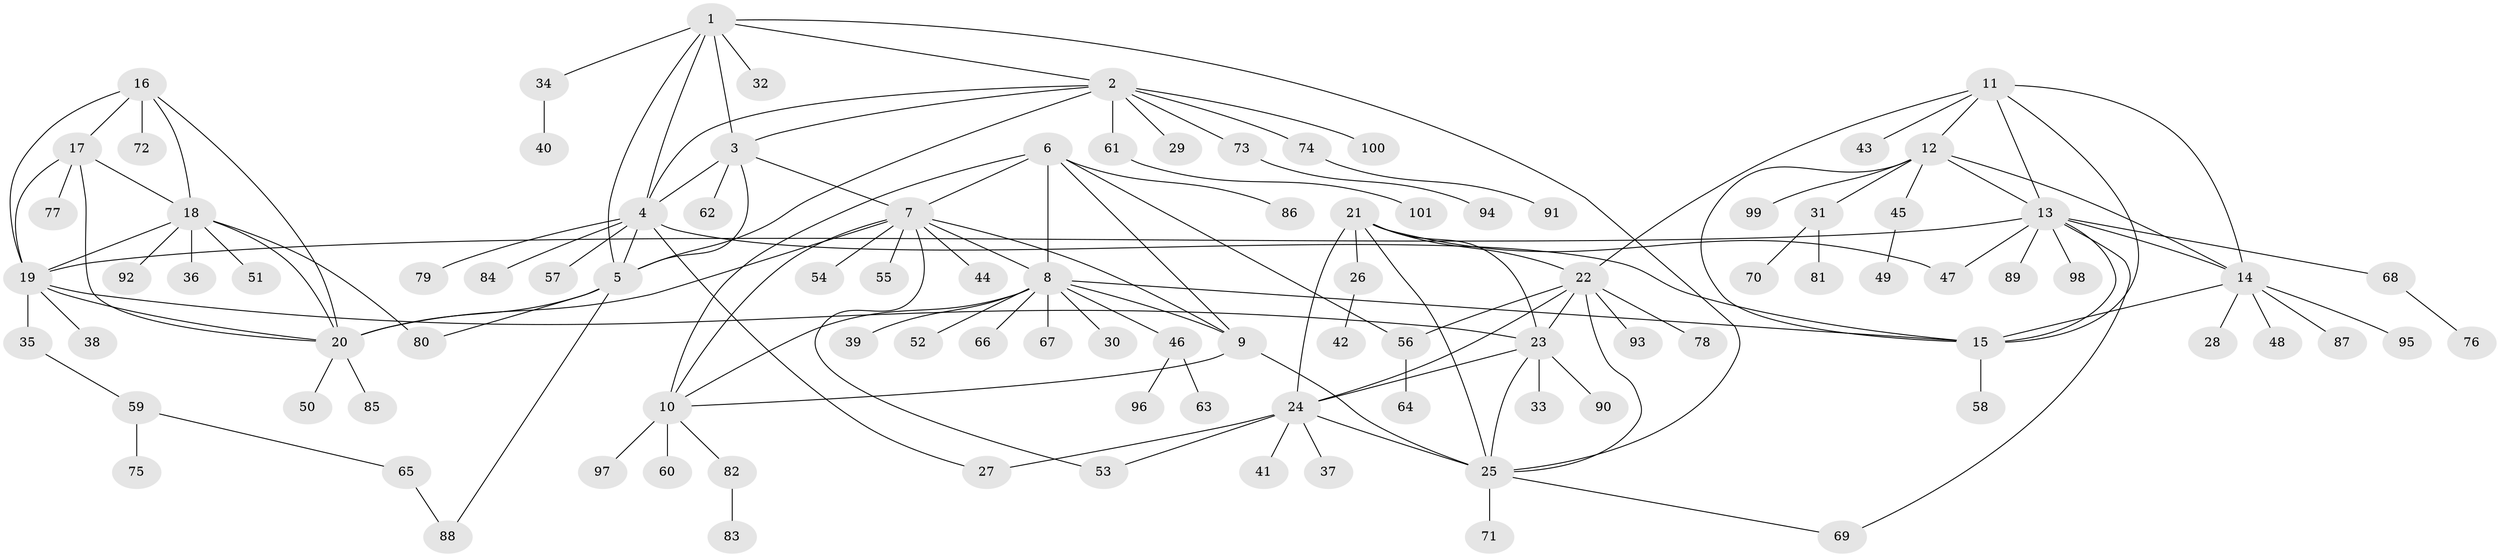 // coarse degree distribution, {6: 0.0625, 10: 0.0375, 7: 0.025, 8: 0.025, 9: 0.025, 4: 0.0125, 5: 0.0125, 11: 0.0125, 2: 0.1375, 1: 0.625, 3: 0.025}
// Generated by graph-tools (version 1.1) at 2025/24/03/03/25 07:24:10]
// undirected, 101 vertices, 143 edges
graph export_dot {
graph [start="1"]
  node [color=gray90,style=filled];
  1;
  2;
  3;
  4;
  5;
  6;
  7;
  8;
  9;
  10;
  11;
  12;
  13;
  14;
  15;
  16;
  17;
  18;
  19;
  20;
  21;
  22;
  23;
  24;
  25;
  26;
  27;
  28;
  29;
  30;
  31;
  32;
  33;
  34;
  35;
  36;
  37;
  38;
  39;
  40;
  41;
  42;
  43;
  44;
  45;
  46;
  47;
  48;
  49;
  50;
  51;
  52;
  53;
  54;
  55;
  56;
  57;
  58;
  59;
  60;
  61;
  62;
  63;
  64;
  65;
  66;
  67;
  68;
  69;
  70;
  71;
  72;
  73;
  74;
  75;
  76;
  77;
  78;
  79;
  80;
  81;
  82;
  83;
  84;
  85;
  86;
  87;
  88;
  89;
  90;
  91;
  92;
  93;
  94;
  95;
  96;
  97;
  98;
  99;
  100;
  101;
  1 -- 2;
  1 -- 3;
  1 -- 4;
  1 -- 5;
  1 -- 25;
  1 -- 32;
  1 -- 34;
  2 -- 3;
  2 -- 4;
  2 -- 5;
  2 -- 29;
  2 -- 61;
  2 -- 73;
  2 -- 74;
  2 -- 100;
  3 -- 4;
  3 -- 5;
  3 -- 7;
  3 -- 62;
  4 -- 5;
  4 -- 15;
  4 -- 27;
  4 -- 57;
  4 -- 79;
  4 -- 84;
  5 -- 20;
  5 -- 80;
  5 -- 88;
  6 -- 7;
  6 -- 8;
  6 -- 9;
  6 -- 10;
  6 -- 56;
  6 -- 86;
  7 -- 8;
  7 -- 9;
  7 -- 10;
  7 -- 20;
  7 -- 44;
  7 -- 53;
  7 -- 54;
  7 -- 55;
  8 -- 9;
  8 -- 10;
  8 -- 15;
  8 -- 30;
  8 -- 39;
  8 -- 46;
  8 -- 52;
  8 -- 66;
  8 -- 67;
  9 -- 10;
  9 -- 25;
  10 -- 60;
  10 -- 82;
  10 -- 97;
  11 -- 12;
  11 -- 13;
  11 -- 14;
  11 -- 15;
  11 -- 22;
  11 -- 43;
  12 -- 13;
  12 -- 14;
  12 -- 15;
  12 -- 31;
  12 -- 45;
  12 -- 99;
  13 -- 14;
  13 -- 15;
  13 -- 19;
  13 -- 47;
  13 -- 68;
  13 -- 69;
  13 -- 89;
  13 -- 98;
  14 -- 15;
  14 -- 28;
  14 -- 48;
  14 -- 87;
  14 -- 95;
  15 -- 58;
  16 -- 17;
  16 -- 18;
  16 -- 19;
  16 -- 20;
  16 -- 72;
  17 -- 18;
  17 -- 19;
  17 -- 20;
  17 -- 77;
  18 -- 19;
  18 -- 20;
  18 -- 36;
  18 -- 51;
  18 -- 80;
  18 -- 92;
  19 -- 20;
  19 -- 23;
  19 -- 35;
  19 -- 38;
  20 -- 50;
  20 -- 85;
  21 -- 22;
  21 -- 23;
  21 -- 24;
  21 -- 25;
  21 -- 26;
  21 -- 47;
  22 -- 23;
  22 -- 24;
  22 -- 25;
  22 -- 56;
  22 -- 78;
  22 -- 93;
  23 -- 24;
  23 -- 25;
  23 -- 33;
  23 -- 90;
  24 -- 25;
  24 -- 27;
  24 -- 37;
  24 -- 41;
  24 -- 53;
  25 -- 69;
  25 -- 71;
  26 -- 42;
  31 -- 70;
  31 -- 81;
  34 -- 40;
  35 -- 59;
  45 -- 49;
  46 -- 63;
  46 -- 96;
  56 -- 64;
  59 -- 65;
  59 -- 75;
  61 -- 101;
  65 -- 88;
  68 -- 76;
  73 -- 94;
  74 -- 91;
  82 -- 83;
}
